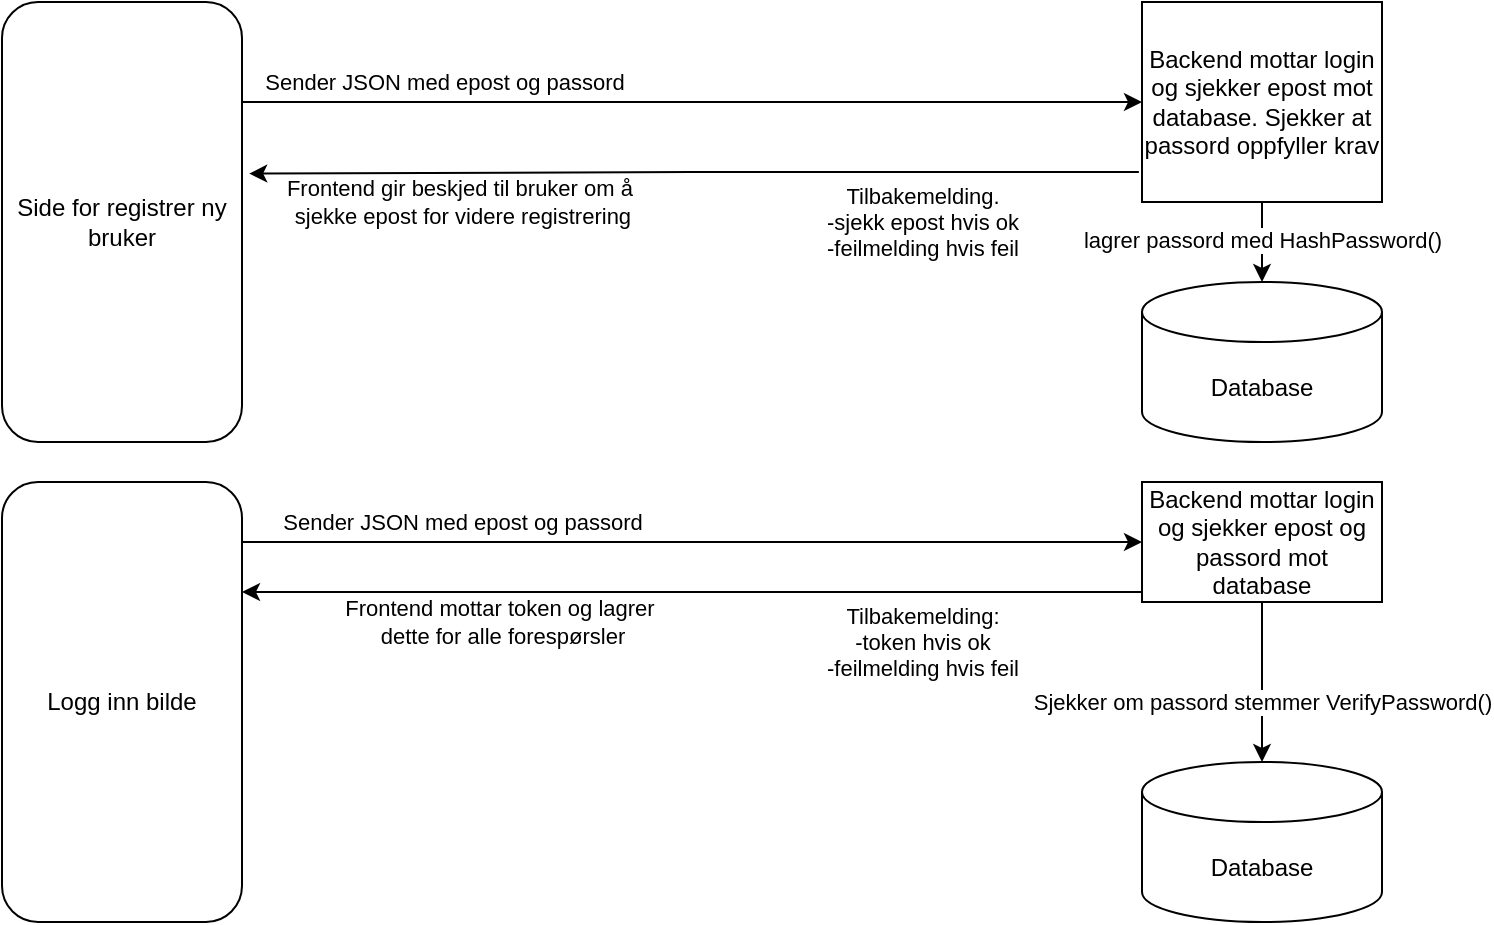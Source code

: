 <mxfile version="26.0.14">
  <diagram name="Page-1" id="hFoKNEEG6IGRjH4m8m42">
    <mxGraphModel dx="1050" dy="557" grid="1" gridSize="10" guides="1" tooltips="1" connect="1" arrows="1" fold="1" page="1" pageScale="1" pageWidth="827" pageHeight="1169" math="0" shadow="0">
      <root>
        <mxCell id="0" />
        <mxCell id="1" parent="0" />
        <mxCell id="iH8EphdXS5o_FpI6IKeJ-7" style="edgeStyle=orthogonalEdgeStyle;rounded=0;orthogonalLoop=1;jettySize=auto;html=1;entryX=0;entryY=0.5;entryDx=0;entryDy=0;" edge="1" parent="1" source="iH8EphdXS5o_FpI6IKeJ-1" target="iH8EphdXS5o_FpI6IKeJ-3">
          <mxGeometry relative="1" as="geometry">
            <Array as="points">
              <mxPoint x="200" y="290" />
              <mxPoint x="200" y="290" />
            </Array>
          </mxGeometry>
        </mxCell>
        <mxCell id="iH8EphdXS5o_FpI6IKeJ-8" value="Sender JSON med epost og passord" style="edgeLabel;html=1;align=center;verticalAlign=middle;resizable=0;points=[];" vertex="1" connectable="0" parent="iH8EphdXS5o_FpI6IKeJ-7">
          <mxGeometry x="-0.253" y="1" relative="1" as="geometry">
            <mxPoint x="-58" y="-9" as="offset" />
          </mxGeometry>
        </mxCell>
        <mxCell id="iH8EphdXS5o_FpI6IKeJ-1" value="Logg inn bilde" style="rounded=1;whiteSpace=wrap;html=1;" vertex="1" parent="1">
          <mxGeometry x="40" y="260" width="120" height="220" as="geometry" />
        </mxCell>
        <mxCell id="iH8EphdXS5o_FpI6IKeJ-6" style="edgeStyle=orthogonalEdgeStyle;rounded=0;orthogonalLoop=1;jettySize=auto;html=1;" edge="1" parent="1" source="iH8EphdXS5o_FpI6IKeJ-3" target="iH8EphdXS5o_FpI6IKeJ-5">
          <mxGeometry relative="1" as="geometry" />
        </mxCell>
        <mxCell id="iH8EphdXS5o_FpI6IKeJ-41" value="Sjekker om passord stemmer VerifyPassword()" style="edgeLabel;html=1;align=center;verticalAlign=middle;resizable=0;points=[];" vertex="1" connectable="0" parent="iH8EphdXS5o_FpI6IKeJ-6">
          <mxGeometry x="-0.01" y="2" relative="1" as="geometry">
            <mxPoint x="-2" y="10" as="offset" />
          </mxGeometry>
        </mxCell>
        <mxCell id="iH8EphdXS5o_FpI6IKeJ-35" style="edgeStyle=orthogonalEdgeStyle;rounded=0;orthogonalLoop=1;jettySize=auto;html=1;entryX=1;entryY=0.25;entryDx=0;entryDy=0;" edge="1" parent="1" source="iH8EphdXS5o_FpI6IKeJ-3" target="iH8EphdXS5o_FpI6IKeJ-1">
          <mxGeometry relative="1" as="geometry">
            <Array as="points">
              <mxPoint x="330" y="315" />
              <mxPoint x="330" y="315" />
            </Array>
          </mxGeometry>
        </mxCell>
        <mxCell id="iH8EphdXS5o_FpI6IKeJ-37" value="Tilbakemelding:&lt;div&gt;-token hvis ok&lt;/div&gt;&lt;div&gt;-feilmelding hvis feil&lt;/div&gt;" style="edgeLabel;html=1;align=center;verticalAlign=middle;resizable=0;points=[];" vertex="1" connectable="0" parent="iH8EphdXS5o_FpI6IKeJ-35">
          <mxGeometry x="-0.471" relative="1" as="geometry">
            <mxPoint x="9" y="25" as="offset" />
          </mxGeometry>
        </mxCell>
        <mxCell id="iH8EphdXS5o_FpI6IKeJ-38" value="Frontend mottar token og lagrer&amp;nbsp;&lt;div&gt;dette for alle forespørsler&lt;/div&gt;" style="edgeLabel;html=1;align=center;verticalAlign=middle;resizable=0;points=[];" vertex="1" connectable="0" parent="iH8EphdXS5o_FpI6IKeJ-35">
          <mxGeometry x="0.737" y="3" relative="1" as="geometry">
            <mxPoint x="71" y="12" as="offset" />
          </mxGeometry>
        </mxCell>
        <mxCell id="iH8EphdXS5o_FpI6IKeJ-3" value="Backend mottar login og sjekker epost og passord mot database" style="rounded=0;whiteSpace=wrap;html=1;" vertex="1" parent="1">
          <mxGeometry x="610" y="260" width="120" height="60" as="geometry" />
        </mxCell>
        <mxCell id="iH8EphdXS5o_FpI6IKeJ-5" value="Database" style="shape=cylinder3;whiteSpace=wrap;html=1;boundedLbl=1;backgroundOutline=1;size=15;" vertex="1" parent="1">
          <mxGeometry x="610" y="400" width="120" height="80" as="geometry" />
        </mxCell>
        <mxCell id="iH8EphdXS5o_FpI6IKeJ-21" style="edgeStyle=orthogonalEdgeStyle;rounded=0;orthogonalLoop=1;jettySize=auto;html=1;entryX=0;entryY=0.5;entryDx=0;entryDy=0;" edge="1" parent="1" source="iH8EphdXS5o_FpI6IKeJ-14" target="iH8EphdXS5o_FpI6IKeJ-17">
          <mxGeometry relative="1" as="geometry">
            <Array as="points">
              <mxPoint x="230" y="70" />
              <mxPoint x="230" y="70" />
            </Array>
          </mxGeometry>
        </mxCell>
        <mxCell id="iH8EphdXS5o_FpI6IKeJ-24" value="&lt;span style=&quot;color: rgba(0, 0, 0, 0); font-family: monospace; font-size: 0px; text-align: start; background-color: rgb(251, 251, 251);&quot;&gt;%3CmxGraphModel%3E%3Croot%3E%3CmxCell%20id%3D%220%22%2F%3E%3CmxCell%20id%3D%221%22%20parent%3D%220%22%2F%3E%3CmxCell%20id%3D%222%22%20style%3D%22edgeStyle%3DorthogonalEdgeStyle%3Brounded%3D0%3BorthogonalLoop%3D1%3BjettySize%3Dauto%3Bhtml%3D1%3BentryX%3D0%3BentryY%3D0.5%3BentryDx%3D0%3BentryDy%3D0%3B%22%20edge%3D%221%22%20source%3D%224%22%20target%3D%227%22%20parent%3D%221%22%3E%3CmxGeometry%20relative%3D%221%22%20as%3D%22geometry%22%3E%3CArray%20as%3D%22points%22%3E%3CmxPoint%20x%3D%22200%22%20y%3D%22270%22%2F%3E%3CmxPoint%20x%3D%22200%22%20y%3D%22270%22%2F%3E%3C%2FArray%3E%3C%2FmxGeometry%3E%3C%2FmxCell%3E%3CmxCell%20id%3D%223%22%20value%3D%22Sender%20login%20JSON%22%20style%3D%22edgeLabel%3Bhtml%3D1%3Balign%3Dcenter%3BverticalAlign%3Dmiddle%3Bresizable%3D0%3Bpoints%3D%5B%5D%3B%22%20vertex%3D%221%22%20connectable%3D%220%22%20parent%3D%222%22%3E%3CmxGeometry%20x%3D%22-0.253%22%20y%3D%221%22%20relative%3D%221%22%20as%3D%22geometry%22%3E%3CmxPoint%20as%3D%22offset%22%2F%3E%3C%2FmxGeometry%3E%3C%2FmxCell%3E%3CmxCell%20id%3D%224%22%20value%3D%22Logg%20inn%20bilde%22%20style%3D%22rounded%3D1%3BwhiteSpace%3Dwrap%3Bhtml%3D1%3B%22%20vertex%3D%221%22%20parent%3D%221%22%3E%3CmxGeometry%20x%3D%2240%22%20y%3D%22240%22%20width%3D%22120%22%20height%3D%22220%22%20as%3D%22geometry%22%2F%3E%3C%2FmxCell%3E%3CmxCell%20id%3D%225%22%20value%3D%22Mottar%20token%20og%20lagrer%20dette.%20Sender%20dette%20med%20i%20Authenticationfeltet%20for%20alle%20foresp%C3%B8rsler%22%20style%3D%22rounded%3D1%3BwhiteSpace%3Dwrap%3Bhtml%3D1%3B%22%20vertex%3D%221%22%20parent%3D%221%22%3E%3CmxGeometry%20x%3D%22600%22%20y%3D%22240%22%20width%3D%22120%22%20height%3D%22220%22%20as%3D%22geometry%22%2F%3E%3C%2FmxCell%3E%3CmxCell%20id%3D%226%22%20style%3D%22edgeStyle%3DorthogonalEdgeStyle%3Brounded%3D0%3BorthogonalLoop%3D1%3BjettySize%3Dauto%3Bhtml%3D1%3B%22%20edge%3D%221%22%20source%3D%227%22%20target%3D%228%22%20parent%3D%221%22%3E%3CmxGeometry%20relative%3D%221%22%20as%3D%22geometry%22%2F%3E%3C%2FmxCell%3E%3CmxCell%20id%3D%227%22%20value%3D%22Backend%20mottar%20login%20og%20sjekker%20epost%20og%20passord%20mot%20database%22%20style%3D%22rounded%3D0%3BwhiteSpace%3Dwrap%3Bhtml%3D1%3B%22%20vertex%3D%221%22%20parent%3D%221%22%3E%3CmxGeometry%20x%3D%22320%22%20y%3D%22240%22%20width%3D%22120%22%20height%3D%2260%22%20as%3D%22geometry%22%2F%3E%3C%2FmxCell%3E%3CmxCell%20id%3D%228%22%20value%3D%22Database%22%20style%3D%22shape%3Dcylinder3%3BwhiteSpace%3Dwrap%3Bhtml%3D1%3BboundedLbl%3D1%3BbackgroundOutline%3D1%3Bsize%3D15%3B%22%20vertex%3D%221%22%20parent%3D%221%22%3E%3CmxGeometry%20x%3D%22320%22%20y%3D%22380%22%20width%3D%22120%22%20height%3D%2280%22%20as%3D%22geometry%22%2F%3E%3C%2FmxCell%3E%3CmxCell%20id%3D%229%22%20style%3D%22edgeStyle%3DorthogonalEdgeStyle%3Brounded%3D0%3BorthogonalLoop%3D1%3BjettySize%3Dauto%3Bhtml%3D1%3BentryX%3D-0.01%3BentryY%3D0.135%3BentryDx%3D0%3BentryDy%3D0%3BentryPerimeter%3D0%3B%22%20edge%3D%221%22%20source%3D%227%22%20target%3D%225%22%20parent%3D%221%22%3E%3CmxGeometry%20relative%3D%221%22%20as%3D%22geometry%22%2F%3E%3C%2FmxCell%3E%3CmxCell%20id%3D%2210%22%20value%3D%22Sender%20token%20hvis%26lt%3Bdiv%26gt%3Bmatch%20med%20databasen%26lt%3Bdiv%26gt%3B%26lt%3Bbr%26gt%3B%26lt%3B%2Fdiv%26gt%3B%26lt%3B%2Fdiv%26gt%3B%22%20style%3D%22edgeLabel%3Bhtml%3D1%3Balign%3Dcenter%3BverticalAlign%3Dmiddle%3Bresizable%3D0%3Bpoints%3D%5B%5D%3B%22%20vertex%3D%221%22%20connectable%3D%220%22%20parent%3D%229%22%3E%3CmxGeometry%20x%3D%22-0.211%22%20y%3D%222%22%20relative%3D%221%22%20as%3D%22geometry%22%3E%3CmxPoint%20as%3D%22offset%22%2F%3E%3C%2FmxGeometry%3E%3C%2FmxCell%3E%3C%2Froot%3E%3C%2FmxGraphModel%3E&lt;/span&gt;&lt;span style=&quot;color: rgba(0, 0, 0, 0); font-family: monospace; font-size: 0px; text-align: start; background-color: rgb(251, 251, 251);&quot;&gt;%3CmxGraphModel%3E%3Croot%3E%3CmxCell%20id%3D%220%22%2F%3E%3CmxCell%20id%3D%221%22%20parent%3D%220%22%2F%3E%3CmxCell%20id%3D%222%22%20style%3D%22edgeStyle%3DorthogonalEdgeStyle%3Brounded%3D0%3BorthogonalLoop%3D1%3BjettySize%3Dauto%3Bhtml%3D1%3BentryX%3D0%3BentryY%3D0.5%3BentryDx%3D0%3BentryDy%3D0%3B%22%20edge%3D%221%22%20source%3D%224%22%20target%3D%227%22%20parent%3D%221%22%3E%3CmxGeometry%20relative%3D%221%22%20as%3D%22geometry%22%3E%3CArray%20as%3D%22points%22%3E%3CmxPoint%20x%3D%22200%22%20y%3D%22270%22%2F%3E%3CmxPoint%20x%3D%22200%22%20y%3D%22270%22%2F%3E%3C%2FArray%3E%3C%2FmxGeometry%3E%3C%2FmxCell%3E%3CmxCell%20id%3D%223%22%20value%3D%22Sender%20login%20JSON%22%20style%3D%22edgeLabel%3Bhtml%3D1%3Balign%3Dcenter%3BverticalAlign%3Dmiddle%3Bresizable%3D0%3Bpoints%3D%5B%5D%3B%22%20vertex%3D%221%22%20connectable%3D%220%22%20parent%3D%222%22%3E%3CmxGeometry%20x%3D%22-0.253%22%20y%3D%221%22%20relative%3D%221%22%20as%3D%22geometry%22%3E%3CmxPoint%20as%3D%22offset%22%2F%3E%3C%2FmxGeometry%3E%3C%2FmxCell%3E%3CmxCell%20id%3D%224%22%20value%3D%22Logg%20inn%20bilde%22%20style%3D%22rounded%3D1%3BwhiteSpace%3Dwrap%3Bhtml%3D1%3B%22%20vertex%3D%221%22%20parent%3D%221%22%3E%3CmxGeometry%20x%3D%2240%22%20y%3D%22240%22%20width%3D%22120%22%20height%3D%22220%22%20as%3D%22geometry%22%2F%3E%3C%2FmxCell%3E%3CmxCell%20id%3D%225%22%20value%3D%22Mottar%20token%20og%20lagrer%20dette.%20Sender%20dette%20med%20i%20Authenticationfeltet%20for%20alle%20foresp%C3%B8rsler%22%20style%3D%22rounded%3D1%3BwhiteSpace%3Dwrap%3Bhtml%3D1%3B%22%20vertex%3D%221%22%20parent%3D%221%22%3E%3CmxGeometry%20x%3D%22600%22%20y%3D%22240%22%20width%3D%22120%22%20height%3D%22220%22%20as%3D%22geometry%22%2F%3E%3C%2FmxCell%3E%3CmxCell%20id%3D%226%22%20style%3D%22edgeStyle%3DorthogonalEdgeStyle%3Brounded%3D0%3BorthogonalLoop%3D1%3BjettySize%3Dauto%3Bhtml%3D1%3B%22%20edge%3D%221%22%20source%3D%227%22%20target%3D%228%22%20parent%3D%221%22%3E%3CmxGeometry%20relative%3D%221%22%20as%3D%22geometry%22%2F%3E%3C%2FmxCell%3E%3CmxCell%20id%3D%227%22%20value%3D%22Backend%20mottar%20login%20og%20sjekker%20epost%20og%20passord%20mot%20database%22%20style%3D%22rounded%3D0%3BwhiteSpace%3Dwrap%3Bhtml%3D1%3B%22%20vertex%3D%221%22%20parent%3D%221%22%3E%3CmxGeometry%20x%3D%22320%22%20y%3D%22240%22%20width%3D%22120%22%20height%3D%2260%22%20as%3D%22geometry%22%2F%3E%3C%2FmxCell%3E%3CmxCell%20id%3D%228%22%20value%3D%22Database%22%20style%3D%22shape%3Dcylinder3%3BwhiteSpace%3Dwrap%3Bhtml%3D1%3BboundedLbl%3D1%3BbackgroundOutline%3D1%3Bsize%3D15%3B%22%20vertex%3D%221%22%20parent%3D%221%22%3E%3CmxGeometry%20x%3D%22320%22%20y%3D%22380%22%20width%3D%22120%22%20height%3D%2280%22%20as%3D%22geometry%22%2F%3E%3C%2FmxCell%3E%3CmxCell%20id%3D%229%22%20style%3D%22edgeStyle%3DorthogonalEdgeStyle%3Brounded%3D0%3BorthogonalLoop%3D1%3BjettySize%3Dauto%3Bhtml%3D1%3BentryX%3D-0.01%3BentryY%3D0.135%3BentryDx%3D0%3BentryDy%3D0%3BentryPerimeter%3D0%3B%22%20edge%3D%221%22%20source%3D%227%22%20target%3D%225%22%20parent%3D%221%22%3E%3CmxGeometry%20relative%3D%221%22%20as%3D%22geometry%22%2F%3E%3C%2FmxCell%3E%3CmxCell%20id%3D%2210%22%20value%3D%22Sender%20token%20hvis%26lt%3Bdiv%26gt%3Bmatch%20med%20databasen%26lt%3Bdiv%26gt%3B%26lt%3Bbr%26gt%3B%26lt%3B%2Fdiv%26gt%3B%26lt%3B%2Fdiv%26gt%3B%22%20style%3D%22edgeLabel%3Bhtml%3D1%3Balign%3Dcenter%3BverticalAlign%3Dmiddle%3Bresizable%3D0%3Bpoints%3D%5B%5D%3B%22%20vertex%3D%221%22%20connectable%3D%220%22%20parent%3D%229%22%3E%3CmxGeometry%20x%3D%22-0.211%22%20y%3D%222%22%20relative%3D%221%22%20as%3D%22geometry%22%3E%3CmxPoint%20as%3D%22offset%22%2F%3E%3C%2FmxGeometry%3E%3C%2FmxCell%3E%3C%2Froot%3E%3C%2FmxGraphModel%3E&lt;/span&gt;" style="edgeLabel;html=1;align=center;verticalAlign=middle;resizable=0;points=[];" vertex="1" connectable="0" parent="iH8EphdXS5o_FpI6IKeJ-21">
          <mxGeometry x="-0.259" y="-1" relative="1" as="geometry">
            <mxPoint as="offset" />
          </mxGeometry>
        </mxCell>
        <mxCell id="iH8EphdXS5o_FpI6IKeJ-29" value="Sender JSON med epost og passord" style="edgeLabel;html=1;align=center;verticalAlign=middle;resizable=0;points=[];" vertex="1" connectable="0" parent="iH8EphdXS5o_FpI6IKeJ-21">
          <mxGeometry x="-0.181" y="1" relative="1" as="geometry">
            <mxPoint x="-84" y="-9" as="offset" />
          </mxGeometry>
        </mxCell>
        <mxCell id="iH8EphdXS5o_FpI6IKeJ-14" value="Side for registrer ny bruker" style="rounded=1;whiteSpace=wrap;html=1;" vertex="1" parent="1">
          <mxGeometry x="40" y="20" width="120" height="220" as="geometry" />
        </mxCell>
        <mxCell id="iH8EphdXS5o_FpI6IKeJ-16" style="edgeStyle=orthogonalEdgeStyle;rounded=0;orthogonalLoop=1;jettySize=auto;html=1;" edge="1" parent="1" source="iH8EphdXS5o_FpI6IKeJ-17" target="iH8EphdXS5o_FpI6IKeJ-18">
          <mxGeometry relative="1" as="geometry" />
        </mxCell>
        <mxCell id="iH8EphdXS5o_FpI6IKeJ-40" value="lagrer passord med HashPassword()" style="edgeLabel;html=1;align=center;verticalAlign=middle;resizable=0;points=[];" vertex="1" connectable="0" parent="iH8EphdXS5o_FpI6IKeJ-16">
          <mxGeometry x="-0.07" relative="1" as="geometry">
            <mxPoint as="offset" />
          </mxGeometry>
        </mxCell>
        <mxCell id="iH8EphdXS5o_FpI6IKeJ-17" value="Backend mottar login og sjekker epost mot database. Sjekker at passord oppfyller krav" style="rounded=0;whiteSpace=wrap;html=1;" vertex="1" parent="1">
          <mxGeometry x="610" y="20" width="120" height="100" as="geometry" />
        </mxCell>
        <mxCell id="iH8EphdXS5o_FpI6IKeJ-18" value="Database" style="shape=cylinder3;whiteSpace=wrap;html=1;boundedLbl=1;backgroundOutline=1;size=15;" vertex="1" parent="1">
          <mxGeometry x="610" y="160" width="120" height="80" as="geometry" />
        </mxCell>
        <mxCell id="iH8EphdXS5o_FpI6IKeJ-31" style="edgeStyle=orthogonalEdgeStyle;rounded=0;orthogonalLoop=1;jettySize=auto;html=1;entryX=1.03;entryY=0.39;entryDx=0;entryDy=0;entryPerimeter=0;exitX=-0.013;exitY=0.85;exitDx=0;exitDy=0;exitPerimeter=0;" edge="1" parent="1" source="iH8EphdXS5o_FpI6IKeJ-17" target="iH8EphdXS5o_FpI6IKeJ-14">
          <mxGeometry relative="1" as="geometry" />
        </mxCell>
        <mxCell id="iH8EphdXS5o_FpI6IKeJ-32" value="Tilbakemelding.&lt;div&gt;-sjekk epost hvis ok&lt;/div&gt;&lt;div&gt;-feilmelding hvis feil&lt;/div&gt;" style="edgeLabel;html=1;align=center;verticalAlign=middle;resizable=0;points=[];" vertex="1" connectable="0" parent="iH8EphdXS5o_FpI6IKeJ-31">
          <mxGeometry x="0.091" y="-1" relative="1" as="geometry">
            <mxPoint x="134" y="25" as="offset" />
          </mxGeometry>
        </mxCell>
        <mxCell id="iH8EphdXS5o_FpI6IKeJ-39" value="Frontend gir beskjed til bruker om å&amp;nbsp;&lt;div&gt;sjekke epost for videre registrering&lt;/div&gt;" style="edgeLabel;html=1;align=center;verticalAlign=middle;resizable=0;points=[];" vertex="1" connectable="0" parent="iH8EphdXS5o_FpI6IKeJ-31">
          <mxGeometry x="0.616" y="1" relative="1" as="geometry">
            <mxPoint x="21" y="13" as="offset" />
          </mxGeometry>
        </mxCell>
      </root>
    </mxGraphModel>
  </diagram>
</mxfile>
